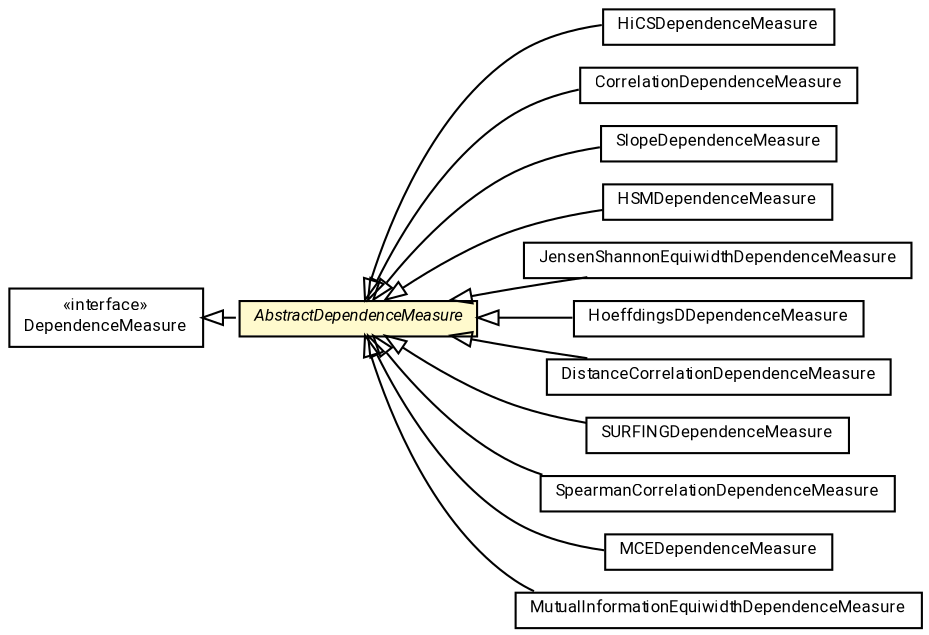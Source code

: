 #!/usr/local/bin/dot
#
# Class diagram 
# Generated by UMLGraph version R5_7_2-60-g0e99a6 (http://www.spinellis.gr/umlgraph/)
#

digraph G {
	graph [fontnames="svg"]
	edge [fontname="Roboto",fontsize=7,labelfontname="Roboto",labelfontsize=7,color="black"];
	node [fontname="Roboto",fontcolor="black",fontsize=8,shape=plaintext,margin=0,width=0,height=0];
	nodesep=0.15;
	ranksep=0.25;
	rankdir=LR;
	// de.lmu.ifi.dbs.elki.math.statistics.dependence.HiCSDependenceMeasure
	c968097 [label=<<table title="de.lmu.ifi.dbs.elki.math.statistics.dependence.HiCSDependenceMeasure" border="0" cellborder="1" cellspacing="0" cellpadding="2" href="HiCSDependenceMeasure.html" target="_parent">
		<tr><td><table border="0" cellspacing="0" cellpadding="1">
		<tr><td align="center" balign="center"> <font face="Roboto">HiCSDependenceMeasure</font> </td></tr>
		</table></td></tr>
		</table>>, URL="HiCSDependenceMeasure.html"];
	// de.lmu.ifi.dbs.elki.math.statistics.dependence.DependenceMeasure
	c969713 [label=<<table title="de.lmu.ifi.dbs.elki.math.statistics.dependence.DependenceMeasure" border="0" cellborder="1" cellspacing="0" cellpadding="2" href="DependenceMeasure.html" target="_parent">
		<tr><td><table border="0" cellspacing="0" cellpadding="1">
		<tr><td align="center" balign="center"> &#171;interface&#187; </td></tr>
		<tr><td align="center" balign="center"> <font face="Roboto">DependenceMeasure</font> </td></tr>
		</table></td></tr>
		</table>>, URL="DependenceMeasure.html"];
	// de.lmu.ifi.dbs.elki.math.statistics.dependence.CorrelationDependenceMeasure
	c969714 [label=<<table title="de.lmu.ifi.dbs.elki.math.statistics.dependence.CorrelationDependenceMeasure" border="0" cellborder="1" cellspacing="0" cellpadding="2" href="CorrelationDependenceMeasure.html" target="_parent">
		<tr><td><table border="0" cellspacing="0" cellpadding="1">
		<tr><td align="center" balign="center"> <font face="Roboto">CorrelationDependenceMeasure</font> </td></tr>
		</table></td></tr>
		</table>>, URL="CorrelationDependenceMeasure.html"];
	// de.lmu.ifi.dbs.elki.math.statistics.dependence.SlopeDependenceMeasure
	c969716 [label=<<table title="de.lmu.ifi.dbs.elki.math.statistics.dependence.SlopeDependenceMeasure" border="0" cellborder="1" cellspacing="0" cellpadding="2" href="SlopeDependenceMeasure.html" target="_parent">
		<tr><td><table border="0" cellspacing="0" cellpadding="1">
		<tr><td align="center" balign="center"> <font face="Roboto">SlopeDependenceMeasure</font> </td></tr>
		</table></td></tr>
		</table>>, URL="SlopeDependenceMeasure.html"];
	// de.lmu.ifi.dbs.elki.math.statistics.dependence.HSMDependenceMeasure
	c969718 [label=<<table title="de.lmu.ifi.dbs.elki.math.statistics.dependence.HSMDependenceMeasure" border="0" cellborder="1" cellspacing="0" cellpadding="2" href="HSMDependenceMeasure.html" target="_parent">
		<tr><td><table border="0" cellspacing="0" cellpadding="1">
		<tr><td align="center" balign="center"> <font face="Roboto">HSMDependenceMeasure</font> </td></tr>
		</table></td></tr>
		</table>>, URL="HSMDependenceMeasure.html"];
	// de.lmu.ifi.dbs.elki.math.statistics.dependence.JensenShannonEquiwidthDependenceMeasure
	c969720 [label=<<table title="de.lmu.ifi.dbs.elki.math.statistics.dependence.JensenShannonEquiwidthDependenceMeasure" border="0" cellborder="1" cellspacing="0" cellpadding="2" href="JensenShannonEquiwidthDependenceMeasure.html" target="_parent">
		<tr><td><table border="0" cellspacing="0" cellpadding="1">
		<tr><td align="center" balign="center"> <font face="Roboto">JensenShannonEquiwidthDependenceMeasure</font> </td></tr>
		</table></td></tr>
		</table>>, URL="JensenShannonEquiwidthDependenceMeasure.html"];
	// de.lmu.ifi.dbs.elki.math.statistics.dependence.HoeffdingsDDependenceMeasure
	c969722 [label=<<table title="de.lmu.ifi.dbs.elki.math.statistics.dependence.HoeffdingsDDependenceMeasure" border="0" cellborder="1" cellspacing="0" cellpadding="2" href="HoeffdingsDDependenceMeasure.html" target="_parent">
		<tr><td><table border="0" cellspacing="0" cellpadding="1">
		<tr><td align="center" balign="center"> <font face="Roboto">HoeffdingsDDependenceMeasure</font> </td></tr>
		</table></td></tr>
		</table>>, URL="HoeffdingsDDependenceMeasure.html"];
	// de.lmu.ifi.dbs.elki.math.statistics.dependence.DistanceCorrelationDependenceMeasure
	c969724 [label=<<table title="de.lmu.ifi.dbs.elki.math.statistics.dependence.DistanceCorrelationDependenceMeasure" border="0" cellborder="1" cellspacing="0" cellpadding="2" href="DistanceCorrelationDependenceMeasure.html" target="_parent">
		<tr><td><table border="0" cellspacing="0" cellpadding="1">
		<tr><td align="center" balign="center"> <font face="Roboto">DistanceCorrelationDependenceMeasure</font> </td></tr>
		</table></td></tr>
		</table>>, URL="DistanceCorrelationDependenceMeasure.html"];
	// de.lmu.ifi.dbs.elki.math.statistics.dependence.AbstractDependenceMeasure
	c969726 [label=<<table title="de.lmu.ifi.dbs.elki.math.statistics.dependence.AbstractDependenceMeasure" border="0" cellborder="1" cellspacing="0" cellpadding="2" bgcolor="lemonChiffon" href="AbstractDependenceMeasure.html" target="_parent">
		<tr><td><table border="0" cellspacing="0" cellpadding="1">
		<tr><td align="center" balign="center"> <font face="Roboto"><i>AbstractDependenceMeasure</i></font> </td></tr>
		</table></td></tr>
		</table>>, URL="AbstractDependenceMeasure.html"];
	// de.lmu.ifi.dbs.elki.math.statistics.dependence.SURFINGDependenceMeasure
	c969727 [label=<<table title="de.lmu.ifi.dbs.elki.math.statistics.dependence.SURFINGDependenceMeasure" border="0" cellborder="1" cellspacing="0" cellpadding="2" href="SURFINGDependenceMeasure.html" target="_parent">
		<tr><td><table border="0" cellspacing="0" cellpadding="1">
		<tr><td align="center" balign="center"> <font face="Roboto">SURFINGDependenceMeasure</font> </td></tr>
		</table></td></tr>
		</table>>, URL="SURFINGDependenceMeasure.html"];
	// de.lmu.ifi.dbs.elki.math.statistics.dependence.SpearmanCorrelationDependenceMeasure
	c969729 [label=<<table title="de.lmu.ifi.dbs.elki.math.statistics.dependence.SpearmanCorrelationDependenceMeasure" border="0" cellborder="1" cellspacing="0" cellpadding="2" href="SpearmanCorrelationDependenceMeasure.html" target="_parent">
		<tr><td><table border="0" cellspacing="0" cellpadding="1">
		<tr><td align="center" balign="center"> <font face="Roboto">SpearmanCorrelationDependenceMeasure</font> </td></tr>
		</table></td></tr>
		</table>>, URL="SpearmanCorrelationDependenceMeasure.html"];
	// de.lmu.ifi.dbs.elki.math.statistics.dependence.MCEDependenceMeasure
	c969731 [label=<<table title="de.lmu.ifi.dbs.elki.math.statistics.dependence.MCEDependenceMeasure" border="0" cellborder="1" cellspacing="0" cellpadding="2" href="MCEDependenceMeasure.html" target="_parent">
		<tr><td><table border="0" cellspacing="0" cellpadding="1">
		<tr><td align="center" balign="center"> <font face="Roboto">MCEDependenceMeasure</font> </td></tr>
		</table></td></tr>
		</table>>, URL="MCEDependenceMeasure.html"];
	// de.lmu.ifi.dbs.elki.math.statistics.dependence.MutualInformationEquiwidthDependenceMeasure
	c969733 [label=<<table title="de.lmu.ifi.dbs.elki.math.statistics.dependence.MutualInformationEquiwidthDependenceMeasure" border="0" cellborder="1" cellspacing="0" cellpadding="2" href="MutualInformationEquiwidthDependenceMeasure.html" target="_parent">
		<tr><td><table border="0" cellspacing="0" cellpadding="1">
		<tr><td align="center" balign="center"> <font face="Roboto">MutualInformationEquiwidthDependenceMeasure</font> </td></tr>
		</table></td></tr>
		</table>>, URL="MutualInformationEquiwidthDependenceMeasure.html"];
	// de.lmu.ifi.dbs.elki.math.statistics.dependence.HiCSDependenceMeasure extends de.lmu.ifi.dbs.elki.math.statistics.dependence.AbstractDependenceMeasure
	c969726 -> c968097 [arrowtail=empty,dir=back,weight=10];
	// de.lmu.ifi.dbs.elki.math.statistics.dependence.CorrelationDependenceMeasure extends de.lmu.ifi.dbs.elki.math.statistics.dependence.AbstractDependenceMeasure
	c969726 -> c969714 [arrowtail=empty,dir=back,weight=10];
	// de.lmu.ifi.dbs.elki.math.statistics.dependence.SlopeDependenceMeasure extends de.lmu.ifi.dbs.elki.math.statistics.dependence.AbstractDependenceMeasure
	c969726 -> c969716 [arrowtail=empty,dir=back,weight=10];
	// de.lmu.ifi.dbs.elki.math.statistics.dependence.HSMDependenceMeasure extends de.lmu.ifi.dbs.elki.math.statistics.dependence.AbstractDependenceMeasure
	c969726 -> c969718 [arrowtail=empty,dir=back,weight=10];
	// de.lmu.ifi.dbs.elki.math.statistics.dependence.JensenShannonEquiwidthDependenceMeasure extends de.lmu.ifi.dbs.elki.math.statistics.dependence.AbstractDependenceMeasure
	c969726 -> c969720 [arrowtail=empty,dir=back,weight=10];
	// de.lmu.ifi.dbs.elki.math.statistics.dependence.HoeffdingsDDependenceMeasure extends de.lmu.ifi.dbs.elki.math.statistics.dependence.AbstractDependenceMeasure
	c969726 -> c969722 [arrowtail=empty,dir=back,weight=10];
	// de.lmu.ifi.dbs.elki.math.statistics.dependence.DistanceCorrelationDependenceMeasure extends de.lmu.ifi.dbs.elki.math.statistics.dependence.AbstractDependenceMeasure
	c969726 -> c969724 [arrowtail=empty,dir=back,weight=10];
	// de.lmu.ifi.dbs.elki.math.statistics.dependence.AbstractDependenceMeasure implements de.lmu.ifi.dbs.elki.math.statistics.dependence.DependenceMeasure
	c969713 -> c969726 [arrowtail=empty,style=dashed,dir=back,weight=9];
	// de.lmu.ifi.dbs.elki.math.statistics.dependence.SURFINGDependenceMeasure extends de.lmu.ifi.dbs.elki.math.statistics.dependence.AbstractDependenceMeasure
	c969726 -> c969727 [arrowtail=empty,dir=back,weight=10];
	// de.lmu.ifi.dbs.elki.math.statistics.dependence.SpearmanCorrelationDependenceMeasure extends de.lmu.ifi.dbs.elki.math.statistics.dependence.AbstractDependenceMeasure
	c969726 -> c969729 [arrowtail=empty,dir=back,weight=10];
	// de.lmu.ifi.dbs.elki.math.statistics.dependence.MCEDependenceMeasure extends de.lmu.ifi.dbs.elki.math.statistics.dependence.AbstractDependenceMeasure
	c969726 -> c969731 [arrowtail=empty,dir=back,weight=10];
	// de.lmu.ifi.dbs.elki.math.statistics.dependence.MutualInformationEquiwidthDependenceMeasure extends de.lmu.ifi.dbs.elki.math.statistics.dependence.AbstractDependenceMeasure
	c969726 -> c969733 [arrowtail=empty,dir=back,weight=10];
}

